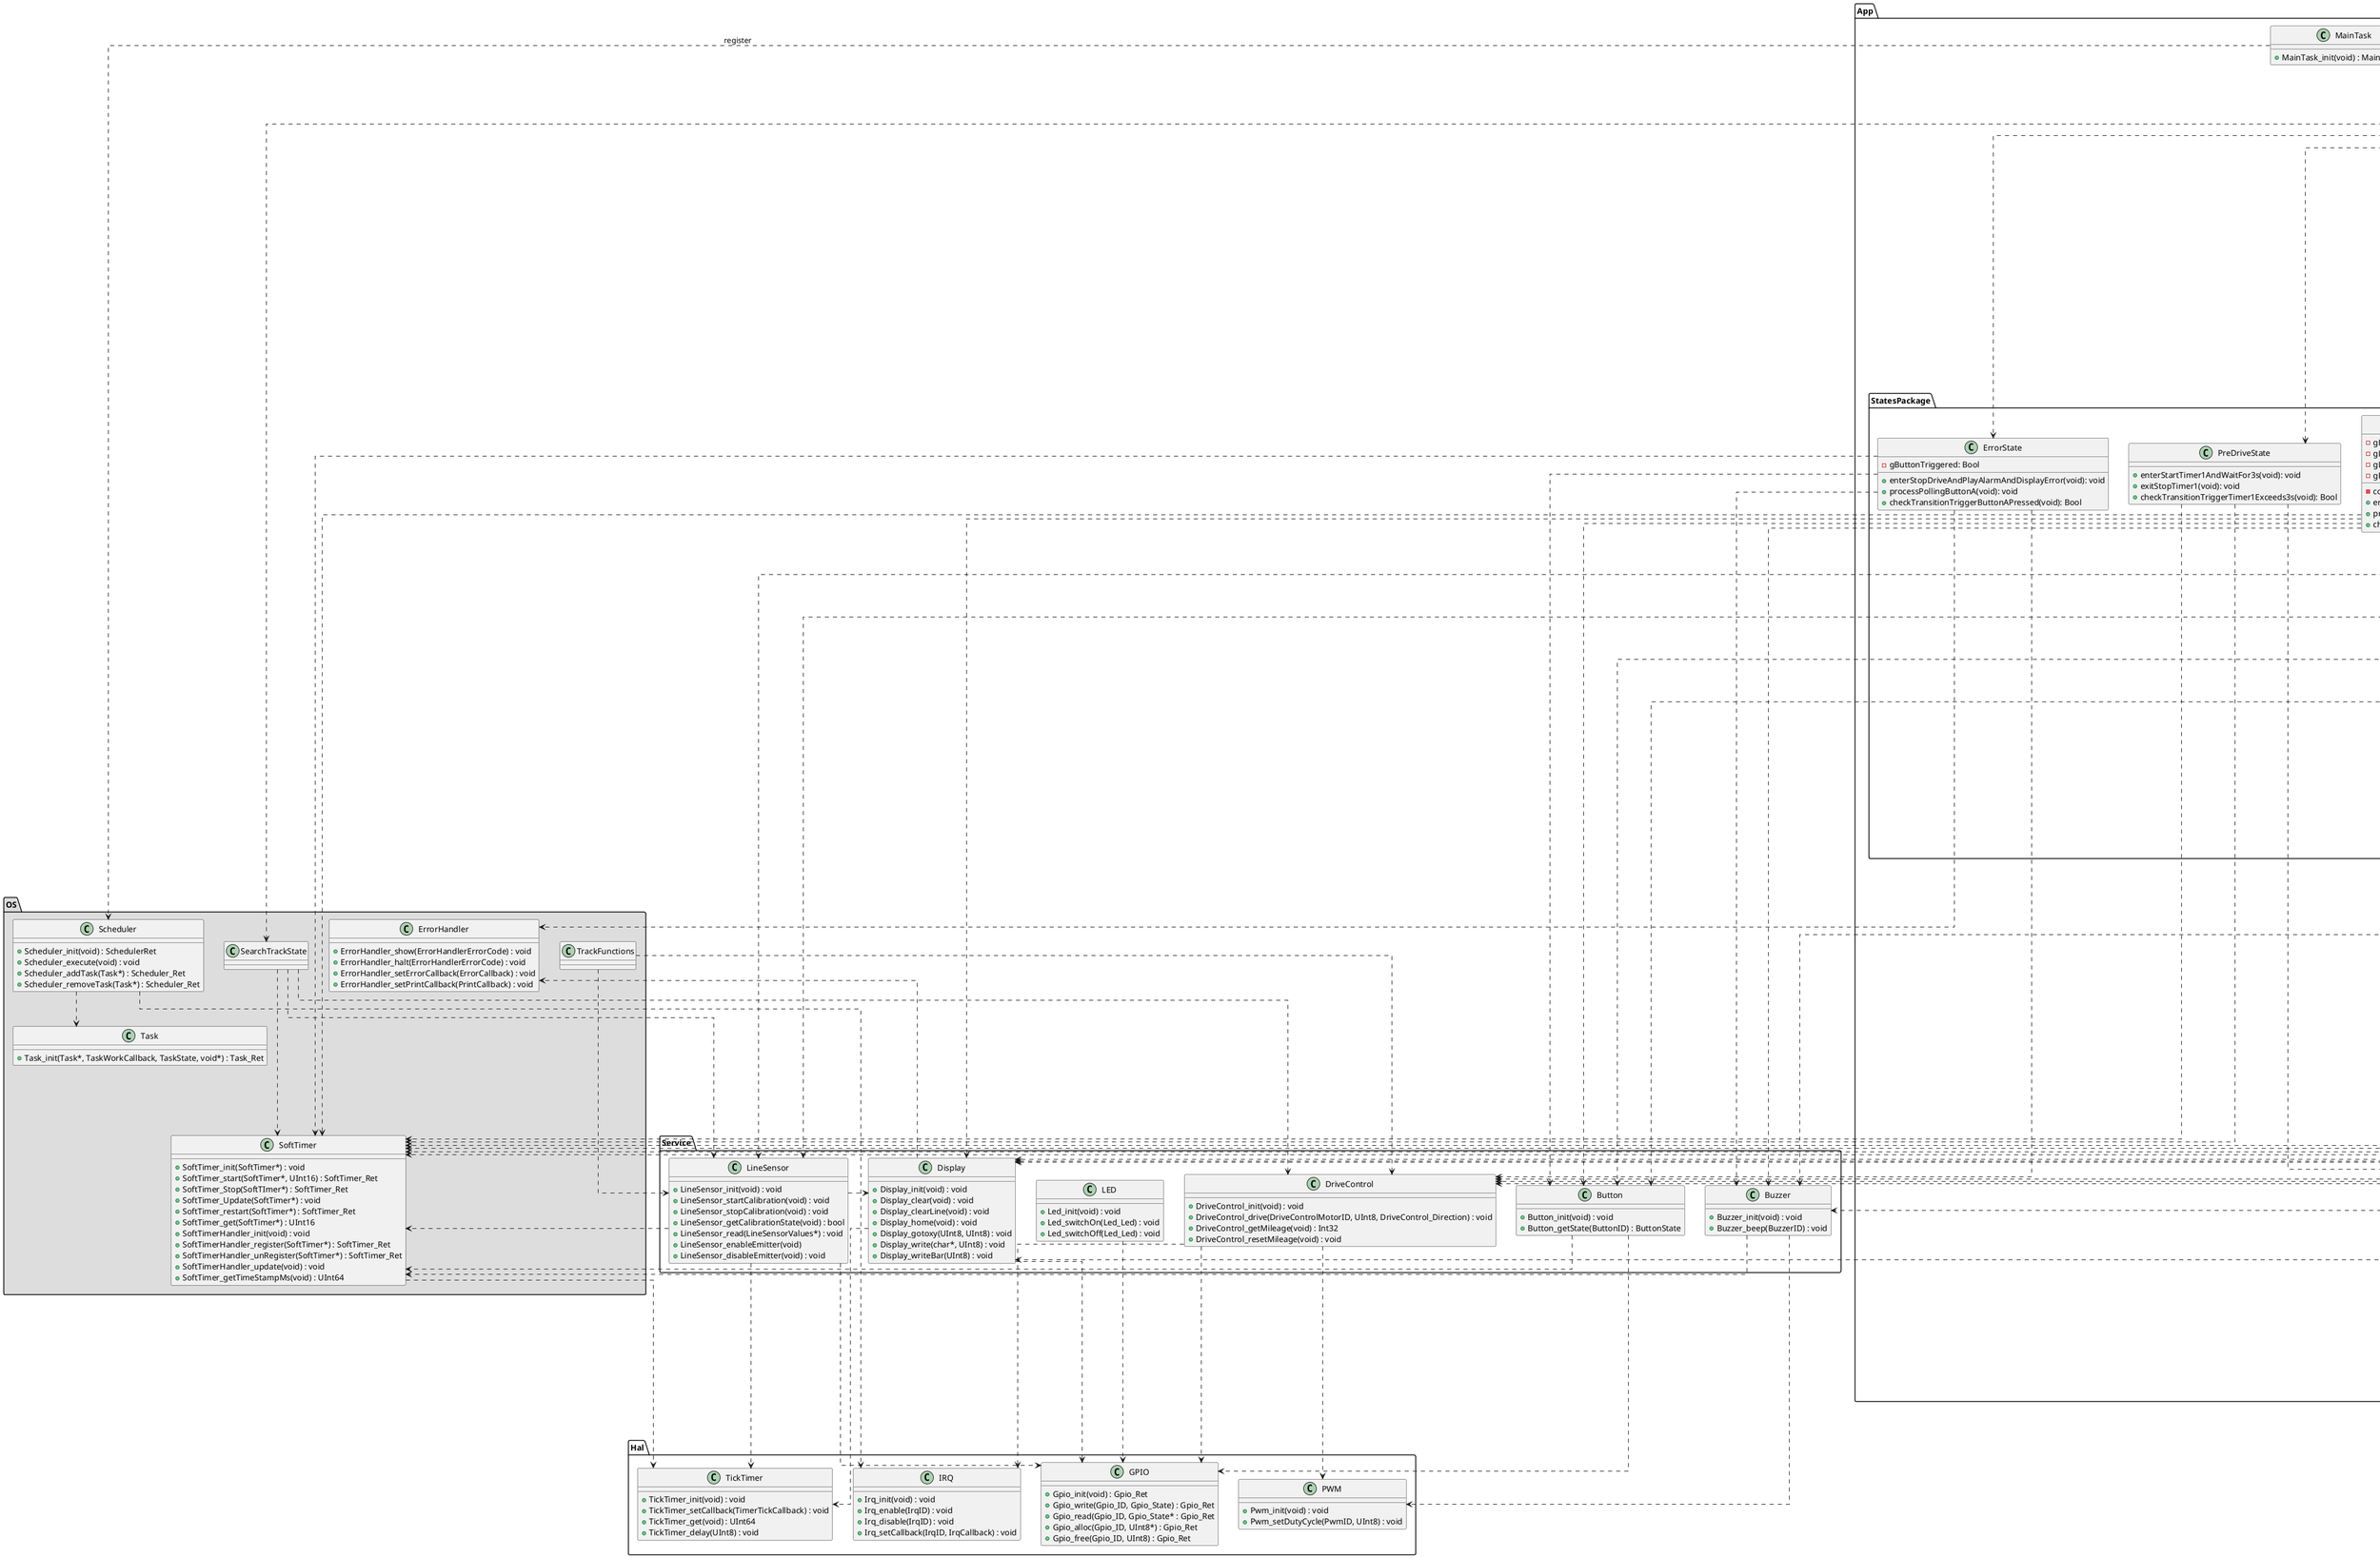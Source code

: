 @startuml classDiagram
skinparam linetype polyline
skinparam linetype ortho
top to bottom direction

package App
{
    class "MainTask" {
        + MainTask_init(void) : MainTask_Ret
    }
    
    class StateHandler
    {
        -gCurrentState: States
        -gProcessedEntryFunction: Bool
        -gErrorCode: ErrorHandlerErrorCode
        +stateHandler(void): void
    }

    enum States
    {
        INITIALIZATION_STATE,
        READY_STATE,
        CALIBRATION_STATE,
        PARAMETER_SET_STATE,
        SEARCHING_STARTLINE_STATE,
        DRIVE_LAP_STATE,
        LAP_FINISHED_STATE,
        SEARCH_TRACK_STATE,
        ERROR_STATE,
        PRE_DRIVE_STATE,
    }

    class Parameters
    {
        -gParameterSets: ParameterSet[MAX_NUMBER_OF_PARAMETER_SETS]
        +pParameters: ParameterSet*
        +setParameterSet(UInt8): void
        +displayParameterSets(void): void
    }

    struct ParameterSet
    {
        kp: Float32
        kd: Float32 
        ki: Float32 
        motorspeed: Int16
    }

    class PositionControl
    {
        -gSensorValues: LineSensorValues
        +driveOnTrack(void): void
        +checkForStartline(void): Bool
        +checkForLineLost(void): Bool
    }

    class GlobalTimers
    {
        -timer1: SoftTimer
        -timer2: SoftTimer
        -timer3: SoftTimer
        +pTimer1: SoftTimer*
        +pTimer2: SoftTimer*
        +pTimer3: SoftTimer*
    }

    package StatesPackage
    {
        class ReadyState
        {   
            -gButtonATriggered: Bool
            -gButtonBTriggered: Bool
            -gButtonCTriggered: Bool
            +processPollingButtons(void): void
            +checkTransitionTriggerButtonAPressed(void): Bool
            +checkTransitionTriggerButtonBPressed(void): Bool
            +checkTransitionTriggerButtonCPressed(void): Bool
        }

        class InitializationState
        {
            +enterDisplayNameAndStartTimer1(void): void
            +exitStopTimer1(void): void
            +checkTransitionTriggerTimer1Exceeds2s(void): Bool
        }

        class PreDriveState
        {
            +enterStartTimer1AndWaitFor3s(void): void
            +exitStopTimer1(void): void
            +checkTransitionTriggerTimer1Exceeds3s(void): Bool
        }


        class SearchingStartLineState
        {
            -gStartlineDetected: Bool
            +enterStartTimer1AndStartDriving(void): void
            +processSearchForStartline(void): void
            +exitStartTimer2AndPlayBeepIfTrackFound(void): void
            +checkTransitionTriggerStartlineFound(void): Bool
            +checkTransitionTriggerTimer1Exceeds8s(void): Bool
        }

        class LapFinishedState
        {
            -gLapTimeCounter: UInt16
            -gLapTimeSec: UInt16
            -gLapTimeMilliSec: UInt16
            -gButtonAPressed: Bool
            -convertTimeToText(char*, UInt16): void
            +enterStopTimer2AndDisplayTimeAndStopDriveAndPlayBeep(void): void
            +processPollingButtonA(void): void
            +checkTransitionTriggerButtonAPressed(void): Bool
        }

        class DriveLapState
        {
            +enterRestartTimer2AndPlayBeep(void): void
            +processDriveOnTrackline(void): void
            +checkTransitionTriggerTimer2Exceeds20s(void): Bool
            +checkTransitionTriggerTrackNotFound(void): Bool
            +checkTransitionTriggerStartlineFound(void): Bool
        }

        class ParameterSetState
        {
            -gButtonTriggered: Bool
            +enterDisplayParameterSets(void): void
            +processSetParamterSet(void): void
            +checkTransitionTriggerConfigDone(void): Bool
        }

        class ErrorState
        {
            -gButtonTriggered: Bool
            +enterStopDriveAndPlayAlarmAndDisplayError(void): void
            +processPollingButtonA(void): void
            +checkTransitionTriggerButtonAPressed(void): Bool
        }

        class CalibrationState
        {
            +processCalibrate(void): void
            +checkTransitionTriggerCalibrationDone(void): bool
        }

        enum CalibrationStates
        {
            CALIBRATION_STATE_INIT,
            CALIBRATION_STATE_TURN_RIGHT_UNTIL_LEFT_SENSOR,
            CALIBRATION_STATE_TURN_LEFT_UNTIL_RIGHT_SENSOR,
            CALIBRATION_STATE_CENTER_ON_LINE,
            CALIBRATION_STATE_TIMEOUT_CALIBRATION,
            CALIBRATION_STATE_TIMEOUT_CENTER_LINE,
            CALIBRATION_STATE_FINISHED
        }
    }
}

package Service
{
    class Button {
        + Button_init(void) : void
        + Button_getState(ButtonID) : ButtonState
    }

    class Buzzer {
        + Buzzer_init(void) : void
        + Buzzer_beep(BuzzerID) : void
    }

    class Display {
        + Display_init(void) : void
        + Display_clear(void) : void
        + Display_clearLine(void) : void
        + Display_home(void) : void
        + Display_gotoxy(UInt8, UInt8) : void
        + Display_write(char*, UInt8) : void
        + Display_writeBar(UInt8) : void
    }

    class LED {
        + Led_init(void) : void
        + Led_switchOn(Led_Led) : void
        + Led_switchOff(Led_Led) : void
    }

    class DriveControl {
        + DriveControl_init(void) : void
        + DriveControl_drive(DriveControlMotorID, UInt8, DriveControl_Direction) : void
        + DriveControl_getMileage(void) : Int32
        + DriveControl_resetMileage(void) : void
    }

    class LineSensor {
        + LineSensor_init(void) : void
        + LineSensor_startCalibration(void) : void
        + LineSensor_stopCalibration(void) : void
        + LineSensor_getCalibrationState(void) : bool
        + LineSensor_read(LineSensorValues*) : void
        + LineSensor_enableEmitter(void)
        + LineSensor_disableEmitter(void) : void
    }

}

package Hal
{
    class GPIO{
        + Gpio_init(void) : Gpio_Ret
        + Gpio_write(Gpio_ID, Gpio_State) : Gpio_Ret
        + Gpio_read(Gpio_ID, Gpio_State* : Gpio_Ret
        + Gpio_alloc(Gpio_ID, UInt8*) : Gpio_Ret
        + Gpio_free(Gpio_ID, UInt8) : Gpio_Ret
    }
    class PWM{
        + Pwm_init(void) : void
        + Pwm_setDutyCycle(PwmID, UInt8) : void
    }
    class TickTimer{
        + TickTimer_init(void) : void
        + TickTimer_setCallback(TimerTickCallback) : void
        + TickTimer_get(void) : UInt64
        + TickTimer_delay(UInt8) : void
    }
    class IRQ{
        + Irq_init(void) : void
        + Irq_enable(IrqID) : void
        + Irq_disable(IrqID) : void
        + Irq_setCallback(IrqID, IrqCallback) : void
    }
}

package "OS" #DDDDDD {
    class Scheduler {
        + Scheduler_init(void) : SchedulerRet
        + Scheduler_execute(void) : void
        + Scheduler_addTask(Task*) : Scheduler_Ret
        + Scheduler_removeTask(Task*) : Scheduler_Ret
    }

    class Task {
        + Task_init(Task*, TaskWorkCallback, TaskState, void*) : Task_Ret
    }

    class SoftTimer{
        + SoftTimer_init(SoftTimer*) : void
        + SoftTimer_start(SoftTimer*, UInt16) : SoftTimer_Ret
        + SoftTimer_Stop(SoftTImer*) : SoftTimer_Ret
        + SoftTimer_Update(SoftTimer*) : void
        + SoftTimer_restart(SoftTimer*) : SoftTimer_Ret
        + SoftTimer_get(SoftTimer*) : UInt16
        + SoftTimerHandler_init(void) : void
        + SoftTimerHandler_register(SoftTimer*) : SoftTimer_Ret
        + SoftTimerHandler_unRegister(SoftTimer*) : SoftTimer_Ret
        + SoftTimerHandler_update(void) : void
        + SoftTimer_getTimeStampMs(void) : UInt64
    }

    class ErrorHandler {
        + ErrorHandler_show(ErrorHandlerErrorCode) : void
        + ErrorHandler_halt(ErrorHandlerErrorCode) : void
        + ErrorHandler_setErrorCallback(ErrorCallback) : void
        + ErrorHandler_setPrintCallback(PrintCallback) : void
    }


' ++++++++++++++++++++++++++++++++
' App
MainTask ..> StateHandler

Scheduler <.up.. MainTask : register

StateHandler ..d..> InitializationState
StateHandler ..d..> ReadyState
StateHandler ..d..> CalibrationState
StateHandler ..d..> ParameterSetState
StateHandler ..d..> SearchingStartLineState
StateHandler ..d..> DriveLapState
StateHandler ..d..> LapFinishedState
StateHandler ..d..> SearchTrackState
StateHandler ..d..> ErrorState
StateHandler ..d..> PreDriveState
StateHandler ...> States

Parameters ..d..> Display
Parameters ..> ParameterSet

InitializationState ..d..........> SoftTimer
InitializationState ..d..........> Display
InitializationState ..d..........> GlobalTimers
InitializationState ..d..........> Parameters

ReadyState ..d....> Button

PreDriveState ..d....> GlobalTimers
PreDriveState ..d....> SoftTimer

CalibrationState ..d........> LineSensor
CalibrationState ..d.....> DriveControl
CalibrationState ..d.....> GlobalTimers
CalibrationState ..d.....> Display
CalibrationState ..d.....> CalibrationStates

ParameterSetState ..d....> Button
ParameterSetState .......> Parameters
ParameterSetState ..d.....> SoftTimer

SearchingStartLineState ..d.....> SoftTimer
SearchingStartLineState ..d.....> GlobalTimers
SearchingStartLineState ..d.....> Buzzer
SearchingStartLineState ..d.....> Display
SearchingStartLineState ..d.....> PositionControl

DriveLapState ..d.....> Buzzer
DriveLapState ......> Parameters
DriveLapState ..d....> DriveControl
DriveLapState ..d.....> LineSensor
DriveLapState ..d.....> SoftTimer
DriveLapState ..d.....> PositionControl

TrackFunctions ...d...> LineSensor
TrackFunctions ...d..> DriveControl

LapFinishedState ..d..> Button
LapFinishedState ..d.......> Buzzer
LapFinishedState ..d....> DriveControl
LapFinishedState ..d....> SoftTimer
LapFinishedState ..d....> GlobalTimers
LapFinishedState ..d....> Display

SearchTrackState ..d..> SoftTimer
SearchTrackState ..d......> DriveControl
SearchTrackState ..d..> LineSensor

ErrorState ..d....> Buzzer
ErrorState ..d.....> Button
ErrorState ..d.....> DriveControl
ErrorState ..d.....> ErrorHandler
ErrorState ..d.....> SoftTimer

PreDriveState ..d..> SoftTimer

' ++++++++++++++++++++++++++++++++
' Service

Button ....> GPIO
Button ..> SoftTimer

Buzzer ....> PWM
Buzzer ....> SoftTimer

Display ..> GPIO
Display ....> TickTimer
Display ..> ErrorHandler

DriveControl .....> GPIO
DriveControl ..> PWM
DriveControl ..> IRQ

LED ..> GPIO

LineSensor ..> SoftTimer
LineSensor ..> GPIO
LineSensor ..> TickTimer
LineSensor .r.> Display

' ++++++++++++++++++++++++++++++++
' OS

' ErrorHandler ..> HAL

SoftTimer ..> TickTimer

Scheduler ..> Task
Scheduler ..> IRQ


@enduml
